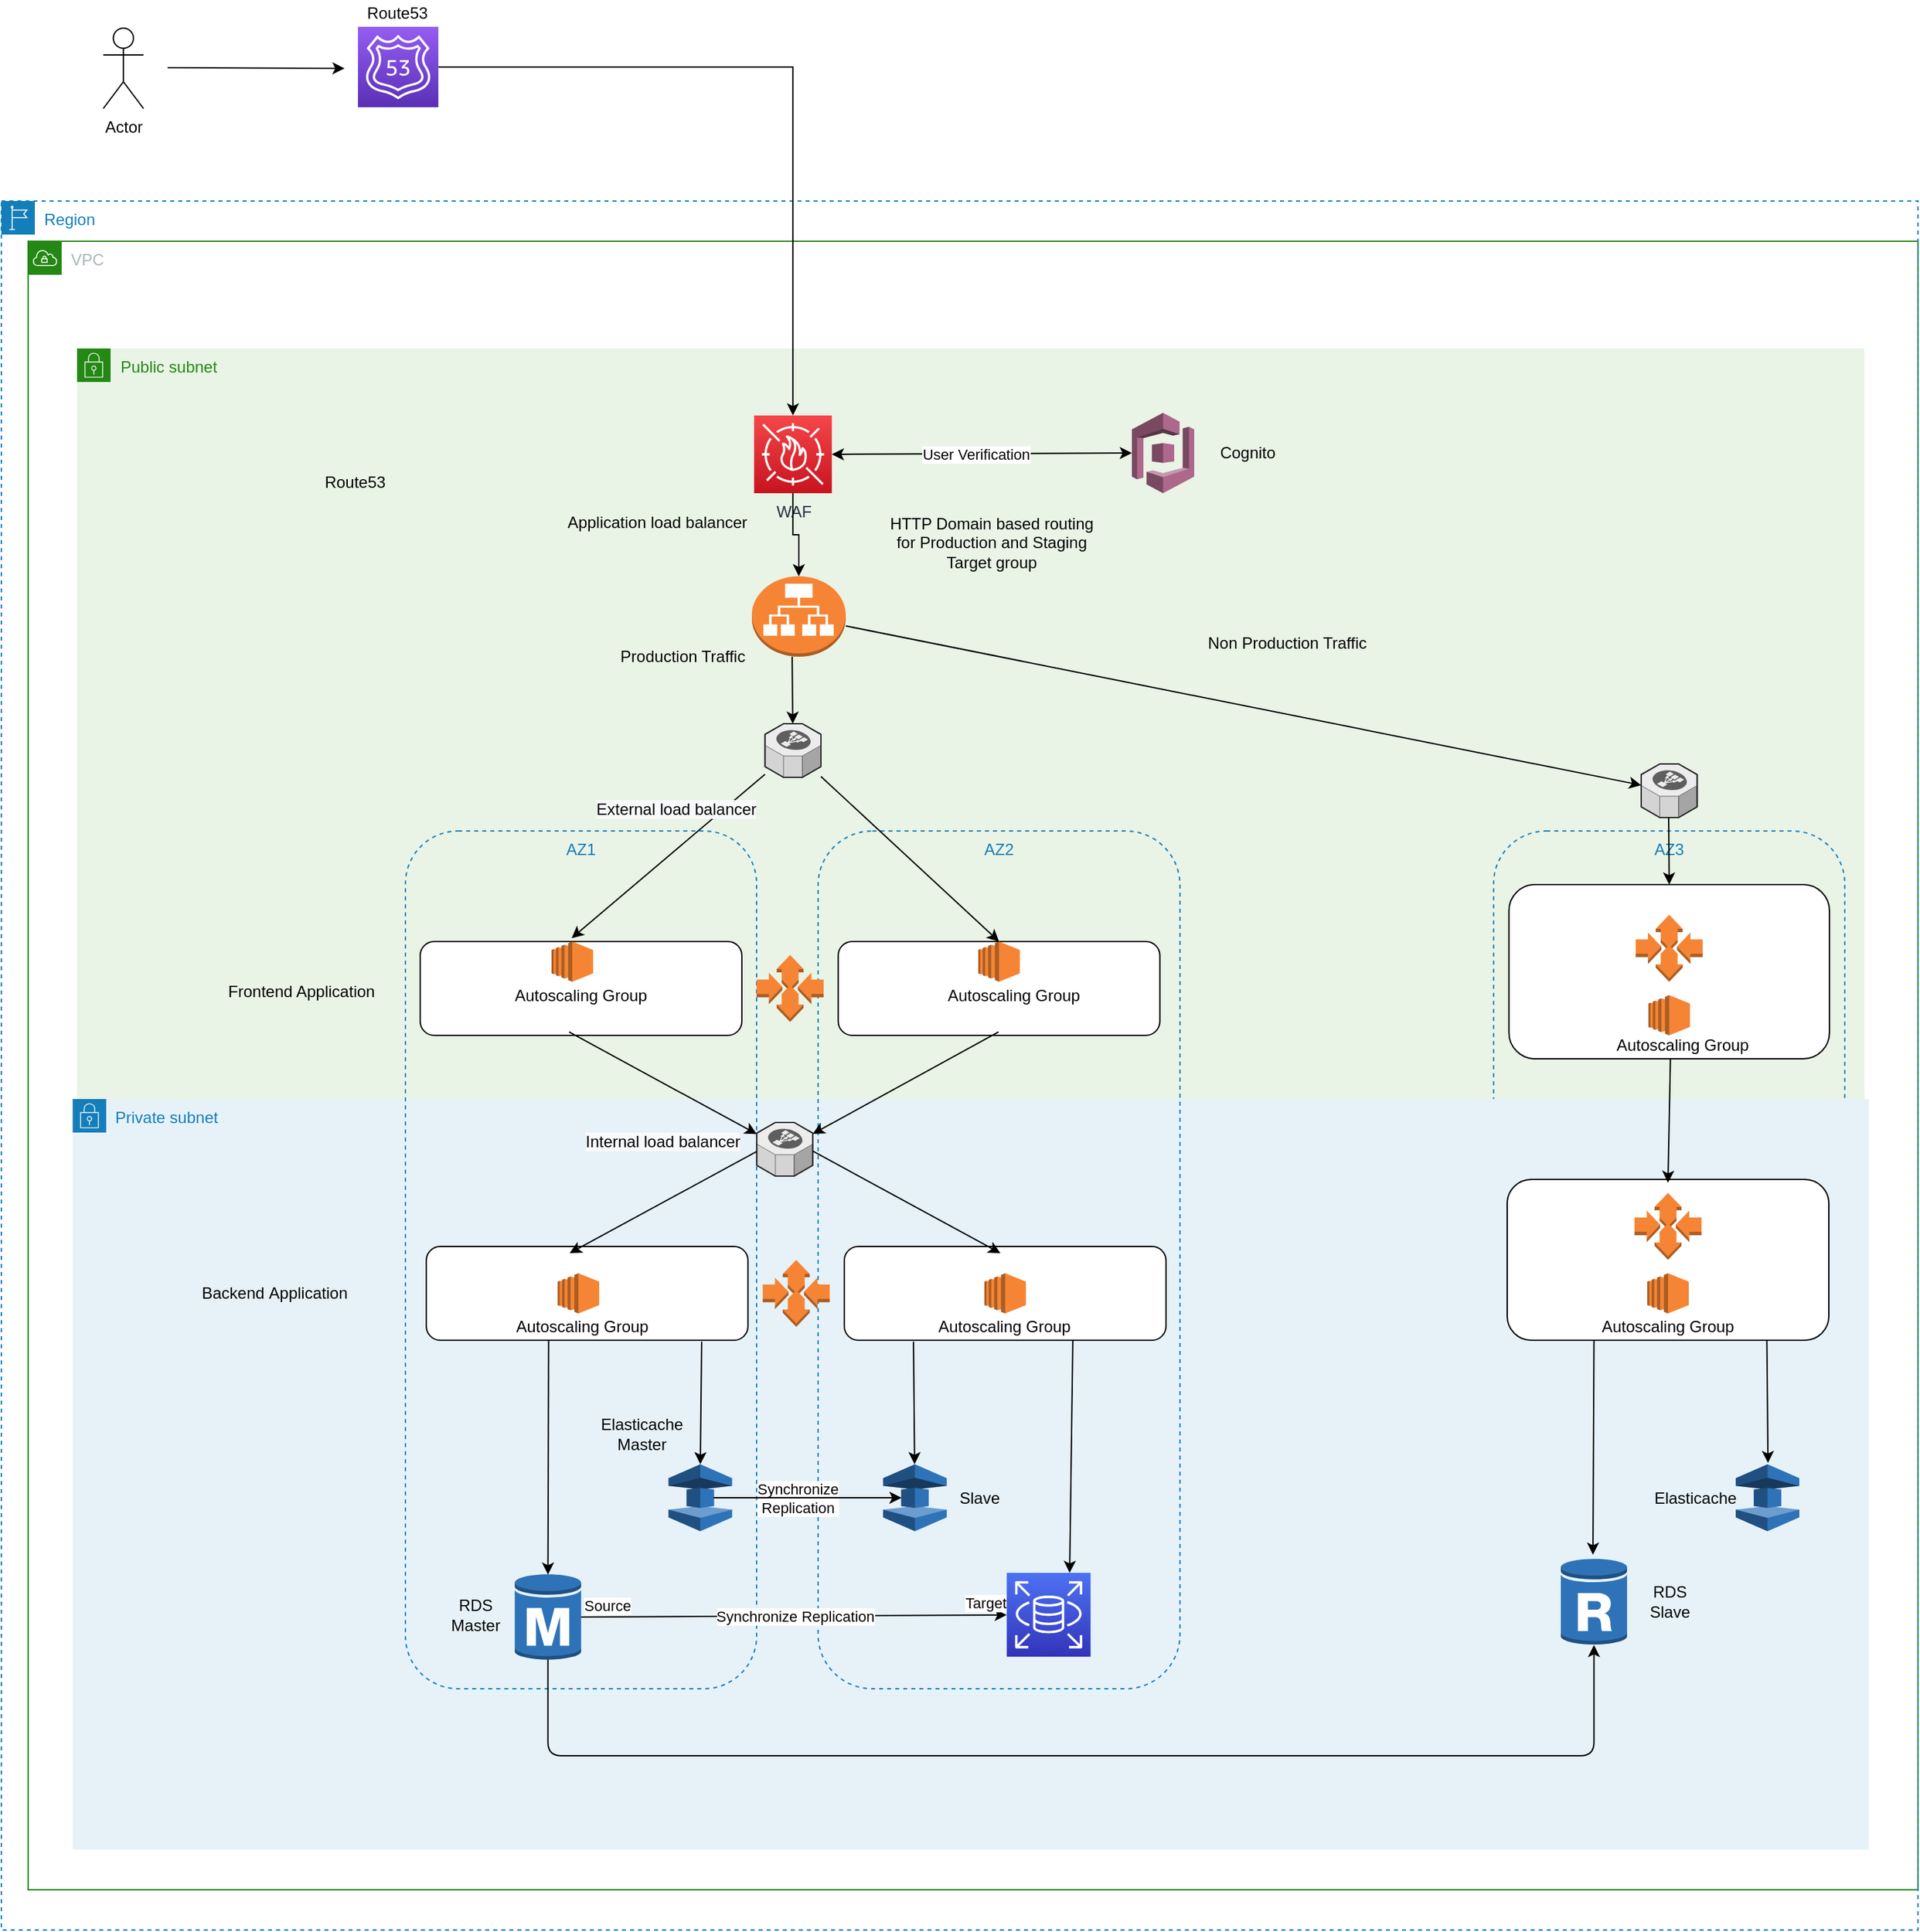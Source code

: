 <mxfile version="17.1.2" type="device"><diagram id="kv3VHcpYNgQOVen5LoKl" name="Page-1"><mxGraphModel dx="4327.5" dy="1087" grid="1" gridSize="10" guides="1" tooltips="1" connect="1" arrows="1" fold="1" page="1" pageScale="1.75" pageWidth="850" pageHeight="1100" math="0" shadow="0"><root><mxCell id="0"/><mxCell id="1" parent="0"/><mxCell id="O0RRBuxmO4MOnWXX6wAz-1" value="VPC" style="points=[[0,0],[0.25,0],[0.5,0],[0.75,0],[1,0],[1,0.25],[1,0.5],[1,0.75],[1,1],[0.75,1],[0.5,1],[0.25,1],[0,1],[0,0.75],[0,0.5],[0,0.25]];outlineConnect=0;gradientColor=none;html=1;whiteSpace=wrap;fontSize=12;fontStyle=0;container=1;pointerEvents=0;collapsible=0;recursiveResize=0;shape=mxgraph.aws4.group;grIcon=mxgraph.aws4.group_vpc;strokeColor=#248814;fillColor=none;verticalAlign=top;align=left;spacingLeft=30;fontColor=#AAB7B8;dashed=0;" parent="1" vertex="1"><mxGeometry x="-1440" y="270" width="1410" height="1230" as="geometry"/></mxCell><mxCell id="O0RRBuxmO4MOnWXX6wAz-3" value="Public subnet" style="points=[[0,0],[0.25,0],[0.5,0],[0.75,0],[1,0],[1,0.25],[1,0.5],[1,0.75],[1,1],[0.75,1],[0.5,1],[0.25,1],[0,1],[0,0.75],[0,0.5],[0,0.25]];outlineConnect=0;gradientColor=none;html=1;whiteSpace=wrap;fontSize=12;fontStyle=0;container=1;pointerEvents=0;collapsible=0;recursiveResize=0;shape=mxgraph.aws4.group;grIcon=mxgraph.aws4.group_security_group;grStroke=0;strokeColor=#248814;fillColor=#E9F3E6;verticalAlign=top;align=left;spacingLeft=30;fontColor=#248814;dashed=0;" parent="O0RRBuxmO4MOnWXX6wAz-1" vertex="1"><mxGeometry x="36.5" y="80" width="1333.5" height="1000" as="geometry"/></mxCell><mxCell id="vxHsugT906VIYX65I50V-5" value="WAF" style="points=[[0,0,0],[0.25,0,0],[0.5,0,0],[0.75,0,0],[1,0,0],[0,1,0],[0.25,1,0],[0.5,1,0],[0.75,1,0],[1,1,0],[0,0.25,0],[0,0.5,0],[0,0.75,0],[1,0.25,0],[1,0.5,0],[1,0.75,0]];outlineConnect=0;fontColor=#232F3E;gradientColor=#F54749;gradientDirection=north;fillColor=#C7131F;strokeColor=#ffffff;dashed=0;verticalLabelPosition=bottom;verticalAlign=top;align=center;html=1;fontSize=12;fontStyle=0;aspect=fixed;shape=mxgraph.aws4.resourceIcon;resIcon=mxgraph.aws4.waf;" parent="O0RRBuxmO4MOnWXX6wAz-3" vertex="1"><mxGeometry x="505.13" y="50" width="58" height="58" as="geometry"/></mxCell><mxCell id="nn303e6xV_87XZqFVzn6-39" value="" style="verticalLabelPosition=bottom;html=1;verticalAlign=top;strokeWidth=1;align=center;outlineConnect=0;dashed=0;outlineConnect=0;shape=mxgraph.aws3d.elasticLoadBalancing;fillColor=#ECECEC;strokeColor=#5E5E5E;aspect=fixed;rounded=1;" parent="O0RRBuxmO4MOnWXX6wAz-3" vertex="1"><mxGeometry x="1167" y="310" width="41.74" height="40" as="geometry"/></mxCell><mxCell id="O0RRBuxmO4MOnWXX6wAz-6" value="" style="outlineConnect=0;dashed=0;verticalLabelPosition=bottom;verticalAlign=top;align=center;html=1;shape=mxgraph.aws3.cognito;fillColor=#AD688B;gradientColor=none;" parent="O0RRBuxmO4MOnWXX6wAz-3" vertex="1"><mxGeometry x="787" y="48" width="46.5" height="60" as="geometry"/></mxCell><mxCell id="O0RRBuxmO4MOnWXX6wAz-7" value="" style="endArrow=classic;startArrow=classic;html=1;rounded=0;entryX=0;entryY=0.5;entryDx=0;entryDy=0;entryPerimeter=0;exitX=1;exitY=0.5;exitDx=0;exitDy=0;exitPerimeter=0;" parent="O0RRBuxmO4MOnWXX6wAz-3" source="vxHsugT906VIYX65I50V-5" target="O0RRBuxmO4MOnWXX6wAz-6" edge="1"><mxGeometry width="50" height="50" relative="1" as="geometry"><mxPoint x="533.5" y="220" as="sourcePoint"/><mxPoint x="583.5" y="170" as="targetPoint"/></mxGeometry></mxCell><mxCell id="O0RRBuxmO4MOnWXX6wAz-9" value="User Verification" style="edgeLabel;html=1;align=center;verticalAlign=middle;resizable=0;points=[];" parent="O0RRBuxmO4MOnWXX6wAz-7" vertex="1" connectable="0"><mxGeometry x="-0.245" y="3" relative="1" as="geometry"><mxPoint x="23" y="3" as="offset"/></mxGeometry></mxCell><mxCell id="O0RRBuxmO4MOnWXX6wAz-8" value="Cognito" style="text;html=1;strokeColor=none;fillColor=none;align=center;verticalAlign=middle;whiteSpace=wrap;rounded=0;" parent="O0RRBuxmO4MOnWXX6wAz-3" vertex="1"><mxGeometry x="843.5" y="63" width="60" height="30" as="geometry"/></mxCell><mxCell id="nn303e6xV_87XZqFVzn6-43" value="&lt;span style=&quot;color: rgba(0 , 0 , 0 , 0) ; font-family: monospace ; font-size: 0px&quot;&gt;%3CmxGraphModel%3E%3Croot%3E%3CmxCell%20id%3D%220%22%2F%3E%3CmxCell%20id%3D%221%22%20parent%3D%220%22%2F%3E%3CmxCell%20id%3D%222%22%20value%3D%22%22%20style%3D%22outlineConnect%3D0%3Bdashed%3D0%3BverticalLabelPosition%3Dbottom%3BverticalAlign%3Dtop%3Balign%3Dcenter%3Bhtml%3D1%3Bshape%3Dmxgraph.aws3.ec2%3BfillColor%3D%23F58534%3BgradientColor%3Dnone%3Brounded%3D1%3B%22%20vertex%3D%221%22%20parent%3D%221%22%3E%3CmxGeometry%20x%3D%22377%22%20y%3D%22460%22%20width%3D%2231%22%20height%3D%2230%22%20as%3D%22geometry%22%2F%3E%3C%2FmxCell%3E%3C%2Froot%3E%3C%2FmxGraphModel%3E&lt;/span&gt;" style="rounded=1;whiteSpace=wrap;html=1;" parent="O0RRBuxmO4MOnWXX6wAz-3" vertex="1"><mxGeometry x="1068.31" y="400" width="239.13" height="130" as="geometry"/></mxCell><mxCell id="O0RRBuxmO4MOnWXX6wAz-10" value="AZ3" style="fillColor=none;strokeColor=#147EBA;dashed=1;verticalAlign=top;fontStyle=0;fontColor=#147EBA;rounded=1;" parent="O0RRBuxmO4MOnWXX6wAz-3" vertex="1"><mxGeometry x="1056.87" y="360" width="262" height="640" as="geometry"/></mxCell><mxCell id="nn303e6xV_87XZqFVzn6-19" value="Frontend Application" style="text;html=1;strokeColor=none;fillColor=none;align=center;verticalAlign=middle;whiteSpace=wrap;rounded=0;" parent="O0RRBuxmO4MOnWXX6wAz-3" vertex="1"><mxGeometry x="103.5" y="470" width="128" height="20" as="geometry"/></mxCell><mxCell id="nn303e6xV_87XZqFVzn6-37" value="" style="verticalLabelPosition=bottom;html=1;verticalAlign=top;strokeWidth=1;align=center;outlineConnect=0;dashed=0;outlineConnect=0;shape=mxgraph.aws3d.elasticLoadBalancing;fillColor=#ECECEC;strokeColor=#5E5E5E;aspect=fixed;rounded=1;direction=east;" parent="O0RRBuxmO4MOnWXX6wAz-3" vertex="1"><mxGeometry x="513.26" y="280" width="41.74" height="40" as="geometry"/></mxCell><mxCell id="vxHsugT906VIYX65I50V-11" value="" style="outlineConnect=0;dashed=0;verticalLabelPosition=bottom;verticalAlign=top;align=center;html=1;shape=mxgraph.aws3.application_load_balancer;fillColor=#F58534;gradientColor=none;" parent="O0RRBuxmO4MOnWXX6wAz-3" vertex="1"><mxGeometry x="503.5" y="170" width="70" height="60" as="geometry"/></mxCell><mxCell id="vxHsugT906VIYX65I50V-18" value="" style="endArrow=classic;html=1;" parent="O0RRBuxmO4MOnWXX6wAz-3" source="vxHsugT906VIYX65I50V-11" target="nn303e6xV_87XZqFVzn6-39" edge="1"><mxGeometry width="50" height="50" relative="1" as="geometry"><mxPoint x="547" y="270" as="sourcePoint"/><mxPoint x="1157" y="290" as="targetPoint"/></mxGeometry></mxCell><mxCell id="O0RRBuxmO4MOnWXX6wAz-5" value="" style="edgeStyle=orthogonalEdgeStyle;rounded=0;orthogonalLoop=1;jettySize=auto;html=1;entryX=0.5;entryY=0;entryDx=0;entryDy=0;entryPerimeter=0;" parent="O0RRBuxmO4MOnWXX6wAz-3" source="vxHsugT906VIYX65I50V-5" target="vxHsugT906VIYX65I50V-11" edge="1"><mxGeometry relative="1" as="geometry"/></mxCell><mxCell id="vxHsugT906VIYX65I50V-19" value="" style="endArrow=classic;html=1;exitX=0.429;exitY=1;exitDx=0;exitDy=0;exitPerimeter=0;" parent="O0RRBuxmO4MOnWXX6wAz-3" source="vxHsugT906VIYX65I50V-11" target="nn303e6xV_87XZqFVzn6-37" edge="1"><mxGeometry width="50" height="50" relative="1" as="geometry"><mxPoint x="177" y="260" as="sourcePoint"/><mxPoint x="532" y="290" as="targetPoint"/></mxGeometry></mxCell><mxCell id="O0RRBuxmO4MOnWXX6wAz-2" value="Private subnet" style="points=[[0,0],[0.25,0],[0.5,0],[0.75,0],[1,0],[1,0.25],[1,0.5],[1,0.75],[1,1],[0.75,1],[0.5,1],[0.25,1],[0,1],[0,0.75],[0,0.5],[0,0.25]];outlineConnect=0;gradientColor=none;html=1;whiteSpace=wrap;fontSize=12;fontStyle=0;container=1;pointerEvents=0;collapsible=0;recursiveResize=0;shape=mxgraph.aws4.group;grIcon=mxgraph.aws4.group_security_group;grStroke=0;strokeColor=#147EBA;fillColor=#E6F2F8;verticalAlign=top;align=left;spacingLeft=30;fontColor=#147EBA;dashed=0;" parent="O0RRBuxmO4MOnWXX6wAz-1" vertex="1"><mxGeometry x="33.25" y="640" width="1340" height="560" as="geometry"/></mxCell><mxCell id="vxHsugT906VIYX65I50V-12" value="Application load balancer" style="text;html=1;align=center;verticalAlign=middle;resizable=0;points=[];autosize=1;" parent="O0RRBuxmO4MOnWXX6wAz-2" vertex="1"><mxGeometry x="360.25" y="-440" width="150" height="20" as="geometry"/></mxCell><mxCell id="nn303e6xV_87XZqFVzn6-3" value="AZ1" style="fillColor=none;strokeColor=#147EBA;dashed=1;verticalAlign=top;fontStyle=0;fontColor=#147EBA;rounded=1;" parent="O0RRBuxmO4MOnWXX6wAz-2" vertex="1"><mxGeometry x="248.25" y="-200" width="262" height="640" as="geometry"/></mxCell><mxCell id="nn303e6xV_87XZqFVzn6-4" value="AZ2" style="fillColor=none;strokeColor=#147EBA;dashed=1;verticalAlign=top;fontStyle=0;fontColor=#147EBA;rounded=1;" parent="O0RRBuxmO4MOnWXX6wAz-2" vertex="1"><mxGeometry x="556.12" y="-200" width="270" height="640" as="geometry"/></mxCell><mxCell id="nn303e6xV_87XZqFVzn6-5" value="" style="rounded=1;whiteSpace=wrap;html=1;" parent="O0RRBuxmO4MOnWXX6wAz-2" vertex="1"><mxGeometry x="259.25" y="-117.5" width="240" height="70" as="geometry"/></mxCell><mxCell id="nn303e6xV_87XZqFVzn6-6" value="&lt;span style=&quot;color: rgba(0 , 0 , 0 , 0) ; font-family: monospace ; font-size: 0px&quot;&gt;%3CmxGraphModel%3E%3Croot%3E%3CmxCell%20id%3D%220%22%2F%3E%3CmxCell%20id%3D%221%22%20parent%3D%220%22%2F%3E%3CmxCell%20id%3D%222%22%20value%3D%22%22%20style%3D%22outlineConnect%3D0%3Bdashed%3D0%3BverticalLabelPosition%3Dbottom%3BverticalAlign%3Dtop%3Balign%3Dcenter%3Bhtml%3D1%3Bshape%3Dmxgraph.aws3.ec2%3BfillColor%3D%23F58534%3BgradientColor%3Dnone%3Brounded%3D1%3B%22%20vertex%3D%221%22%20parent%3D%221%22%3E%3CmxGeometry%20x%3D%22377%22%20y%3D%22460%22%20width%3D%2231%22%20height%3D%2230%22%20as%3D%22geometry%22%2F%3E%3C%2FmxCell%3E%3C%2Froot%3E%3C%2FmxGraphModel%3E&lt;/span&gt;" style="rounded=1;whiteSpace=wrap;html=1;" parent="O0RRBuxmO4MOnWXX6wAz-2" vertex="1"><mxGeometry x="571.12" y="-117.5" width="240" height="70" as="geometry"/></mxCell><mxCell id="nn303e6xV_87XZqFVzn6-7" value="" style="rounded=1;whiteSpace=wrap;html=1;" parent="O0RRBuxmO4MOnWXX6wAz-2" vertex="1"><mxGeometry x="263.82" y="110" width="240" height="70" as="geometry"/></mxCell><mxCell id="nn303e6xV_87XZqFVzn6-8" value="" style="rounded=1;whiteSpace=wrap;html=1;" parent="O0RRBuxmO4MOnWXX6wAz-2" vertex="1"><mxGeometry x="575.69" y="110" width="240" height="70" as="geometry"/></mxCell><mxCell id="nn303e6xV_87XZqFVzn6-9" value="" style="outlineConnect=0;dashed=0;verticalLabelPosition=bottom;verticalAlign=top;align=center;html=1;shape=mxgraph.aws3.ec2;fillColor=#F58534;gradientColor=none;rounded=1;" parent="O0RRBuxmO4MOnWXX6wAz-2" vertex="1"><mxGeometry x="357.25" y="-117.5" width="31" height="30" as="geometry"/></mxCell><mxCell id="nn303e6xV_87XZqFVzn6-10" value="" style="outlineConnect=0;dashed=0;verticalLabelPosition=bottom;verticalAlign=top;align=center;html=1;shape=mxgraph.aws3.ec2;fillColor=#F58534;gradientColor=none;rounded=1;" parent="O0RRBuxmO4MOnWXX6wAz-2" vertex="1"><mxGeometry x="675.62" y="-117.5" width="31" height="30" as="geometry"/></mxCell><mxCell id="nn303e6xV_87XZqFVzn6-13" value="Autoscaling Group" style="text;html=1;strokeColor=none;fillColor=none;align=center;verticalAlign=middle;whiteSpace=wrap;rounded=0;" parent="O0RRBuxmO4MOnWXX6wAz-2" vertex="1"><mxGeometry x="328.75" y="-87.5" width="101" height="20" as="geometry"/></mxCell><mxCell id="nn303e6xV_87XZqFVzn6-14" value="Autoscaling Group" style="text;html=1;strokeColor=none;fillColor=none;align=center;verticalAlign=middle;whiteSpace=wrap;rounded=0;" parent="O0RRBuxmO4MOnWXX6wAz-2" vertex="1"><mxGeometry x="652.12" y="-87.5" width="101" height="20" as="geometry"/></mxCell><mxCell id="nn303e6xV_87XZqFVzn6-16" value="HTTP Domain based routing for Production and Staging Target group" style="text;html=1;strokeColor=none;fillColor=none;align=center;verticalAlign=middle;whiteSpace=wrap;rounded=0;" parent="O0RRBuxmO4MOnWXX6wAz-2" vertex="1"><mxGeometry x="600.25" y="-440" width="170" height="50" as="geometry"/></mxCell><mxCell id="nn303e6xV_87XZqFVzn6-17" value="" style="outlineConnect=0;dashed=0;verticalLabelPosition=bottom;verticalAlign=top;align=center;html=1;shape=mxgraph.aws3.auto_scaling;fillColor=#F58534;gradientColor=none;rounded=1;" parent="O0RRBuxmO4MOnWXX6wAz-2" vertex="1"><mxGeometry x="510.25" y="-107.5" width="50" height="50" as="geometry"/></mxCell><mxCell id="nn303e6xV_87XZqFVzn6-18" value="" style="outlineConnect=0;dashed=0;verticalLabelPosition=bottom;verticalAlign=top;align=center;html=1;shape=mxgraph.aws3.auto_scaling;fillColor=#F58534;gradientColor=none;rounded=1;" parent="O0RRBuxmO4MOnWXX6wAz-2" vertex="1"><mxGeometry x="514.82" y="120" width="50" height="50" as="geometry"/></mxCell><mxCell id="nn303e6xV_87XZqFVzn6-20" value="Backend&amp;nbsp;Application" style="text;html=1;strokeColor=none;fillColor=none;align=center;verticalAlign=middle;whiteSpace=wrap;rounded=0;" parent="O0RRBuxmO4MOnWXX6wAz-2" vertex="1"><mxGeometry x="86.75" y="135" width="128" height="20" as="geometry"/></mxCell><mxCell id="nn303e6xV_87XZqFVzn6-21" value="" style="outlineConnect=0;dashed=0;verticalLabelPosition=bottom;verticalAlign=top;align=center;html=1;shape=mxgraph.aws3.ec2;fillColor=#F58534;gradientColor=none;rounded=1;" parent="O0RRBuxmO4MOnWXX6wAz-2" vertex="1"><mxGeometry x="361.82" y="130" width="31" height="30" as="geometry"/></mxCell><mxCell id="nn303e6xV_87XZqFVzn6-23" value="Autoscaling Group" style="text;html=1;strokeColor=none;fillColor=none;align=center;verticalAlign=middle;whiteSpace=wrap;rounded=0;" parent="O0RRBuxmO4MOnWXX6wAz-2" vertex="1"><mxGeometry x="329.82" y="160" width="101" height="20" as="geometry"/></mxCell><mxCell id="nn303e6xV_87XZqFVzn6-24" value="" style="outlineConnect=0;dashed=0;verticalLabelPosition=bottom;verticalAlign=top;align=center;html=1;shape=mxgraph.aws3.ec2;fillColor=#F58534;gradientColor=none;rounded=1;" parent="O0RRBuxmO4MOnWXX6wAz-2" vertex="1"><mxGeometry x="680.19" y="130" width="31" height="30" as="geometry"/></mxCell><mxCell id="nn303e6xV_87XZqFVzn6-25" value="Autoscaling Group" style="text;html=1;strokeColor=none;fillColor=none;align=center;verticalAlign=middle;whiteSpace=wrap;rounded=0;" parent="O0RRBuxmO4MOnWXX6wAz-2" vertex="1"><mxGeometry x="645.19" y="160" width="101" height="20" as="geometry"/></mxCell><mxCell id="nn303e6xV_87XZqFVzn6-31" value="Route53" style="text;html=1;strokeColor=none;fillColor=none;align=center;verticalAlign=middle;whiteSpace=wrap;rounded=0;" parent="O0RRBuxmO4MOnWXX6wAz-2" vertex="1"><mxGeometry x="190.25" y="-470" width="40" height="20" as="geometry"/></mxCell><mxCell id="nn303e6xV_87XZqFVzn6-32" value="" style="outlineConnect=0;dashed=0;verticalLabelPosition=bottom;verticalAlign=top;align=center;html=1;shape=mxgraph.aws3.elasticache;fillColor=#2E73B8;gradientColor=none;rounded=1;" parent="O0RRBuxmO4MOnWXX6wAz-2" vertex="1"><mxGeometry x="444.5" y="272.5" width="47.5" height="50" as="geometry"/></mxCell><mxCell id="nn303e6xV_87XZqFVzn6-34" value="" style="outlineConnect=0;dashed=0;verticalLabelPosition=bottom;verticalAlign=top;align=center;html=1;shape=mxgraph.aws3.elasticache;fillColor=#2E73B8;gradientColor=none;rounded=1;" parent="O0RRBuxmO4MOnWXX6wAz-2" vertex="1"><mxGeometry x="604.62" y="272.5" width="47.5" height="50" as="geometry"/></mxCell><mxCell id="nn303e6xV_87XZqFVzn6-44" value="" style="rounded=1;whiteSpace=wrap;html=1;" parent="O0RRBuxmO4MOnWXX6wAz-2" vertex="1"><mxGeometry x="1070.25" y="60" width="240" height="120" as="geometry"/></mxCell><mxCell id="nn303e6xV_87XZqFVzn6-45" value="" style="outlineConnect=0;dashed=0;verticalLabelPosition=bottom;verticalAlign=top;align=center;html=1;shape=mxgraph.aws3.ec2;fillColor=#F58534;gradientColor=none;rounded=1;" parent="O0RRBuxmO4MOnWXX6wAz-2" vertex="1"><mxGeometry x="1175.62" y="-77.5" width="31" height="30" as="geometry"/></mxCell><mxCell id="nn303e6xV_87XZqFVzn6-47" value="Autoscaling Group" style="text;html=1;strokeColor=none;fillColor=none;align=center;verticalAlign=middle;whiteSpace=wrap;rounded=0;" parent="O0RRBuxmO4MOnWXX6wAz-2" vertex="1"><mxGeometry x="1151.12" y="-50" width="101" height="20" as="geometry"/></mxCell><mxCell id="nn303e6xV_87XZqFVzn6-48" value="" style="outlineConnect=0;dashed=0;verticalLabelPosition=bottom;verticalAlign=top;align=center;html=1;shape=mxgraph.aws3.ec2;fillColor=#F58534;gradientColor=none;rounded=1;" parent="O0RRBuxmO4MOnWXX6wAz-2" vertex="1"><mxGeometry x="1174.75" y="130" width="31" height="30" as="geometry"/></mxCell><mxCell id="nn303e6xV_87XZqFVzn6-49" value="Autoscaling Group" style="text;html=1;strokeColor=none;fillColor=none;align=center;verticalAlign=middle;whiteSpace=wrap;rounded=0;" parent="O0RRBuxmO4MOnWXX6wAz-2" vertex="1"><mxGeometry x="1139.75" y="160" width="101" height="20" as="geometry"/></mxCell><mxCell id="nn303e6xV_87XZqFVzn6-50" value="" style="outlineConnect=0;dashed=0;verticalLabelPosition=bottom;verticalAlign=top;align=center;html=1;shape=mxgraph.aws3.elasticache;fillColor=#2E73B8;gradientColor=none;rounded=1;" parent="O0RRBuxmO4MOnWXX6wAz-2" vertex="1"><mxGeometry x="1240.75" y="272.5" width="47.5" height="50" as="geometry"/></mxCell><mxCell id="nn303e6xV_87XZqFVzn6-53" value="Slave" style="text;html=1;strokeColor=none;fillColor=none;align=center;verticalAlign=middle;whiteSpace=wrap;rounded=0;" parent="O0RRBuxmO4MOnWXX6wAz-2" vertex="1"><mxGeometry x="656.87" y="287.5" width="40" height="20" as="geometry"/></mxCell><mxCell id="nn303e6xV_87XZqFVzn6-66" value="" style="outlineConnect=0;dashed=0;verticalLabelPosition=bottom;verticalAlign=top;align=center;html=1;shape=mxgraph.aws3.rds_db_instance;fillColor=#2E73B8;gradientColor=none;rounded=1;" parent="O0RRBuxmO4MOnWXX6wAz-2" vertex="1"><mxGeometry x="329.82" y="353.5" width="49.5" height="66" as="geometry"/></mxCell><mxCell id="nn303e6xV_87XZqFVzn6-71" value="" style="points=[[0,0,0],[0.25,0,0],[0.5,0,0],[0.75,0,0],[1,0,0],[0,1,0],[0.25,1,0],[0.5,1,0],[0.75,1,0],[1,1,0],[0,0.25,0],[0,0.5,0],[0,0.75,0],[1,0.25,0],[1,0.5,0],[1,0.75,0]];outlineConnect=0;fontColor=#232F3E;gradientColor=#4D72F3;gradientDirection=north;fillColor=#3334B9;strokeColor=#ffffff;dashed=0;verticalLabelPosition=bottom;verticalAlign=top;align=center;html=1;fontSize=12;fontStyle=0;aspect=fixed;shape=mxgraph.aws4.resourceIcon;resIcon=mxgraph.aws4.rds;rounded=1;" parent="O0RRBuxmO4MOnWXX6wAz-2" vertex="1"><mxGeometry x="696.87" y="353.5" width="62.57" height="62.57" as="geometry"/></mxCell><mxCell id="nn303e6xV_87XZqFVzn6-84" value="" style="endArrow=classic;html=1;exitX=0.463;exitY=0.964;exitDx=0;exitDy=0;exitPerimeter=0;" parent="O0RRBuxmO4MOnWXX6wAz-2" source="nn303e6xV_87XZqFVzn6-5" target="nn303e6xV_87XZqFVzn6-105" edge="1"><mxGeometry width="50" height="50" relative="1" as="geometry"><mxPoint x="860.25" y="170" as="sourcePoint"/><mxPoint x="370.25" as="targetPoint"/></mxGeometry></mxCell><mxCell id="nn303e6xV_87XZqFVzn6-85" value="" style="endArrow=classic;html=1;exitX=0.463;exitY=0.964;exitDx=0;exitDy=0;exitPerimeter=0;" parent="O0RRBuxmO4MOnWXX6wAz-2" target="nn303e6xV_87XZqFVzn6-105" edge="1"><mxGeometry width="50" height="50" relative="1" as="geometry"><mxPoint x="690.74" y="-50.02" as="sourcePoint"/><mxPoint x="690.62" as="targetPoint"/></mxGeometry></mxCell><mxCell id="nn303e6xV_87XZqFVzn6-87" value="" style="endArrow=classic;html=1;exitX=0.215;exitY=1.014;exitDx=0;exitDy=0;exitPerimeter=0;" parent="O0RRBuxmO4MOnWXX6wAz-2" source="nn303e6xV_87XZqFVzn6-8" target="nn303e6xV_87XZqFVzn6-34" edge="1"><mxGeometry width="50" height="50" relative="1" as="geometry"><mxPoint x="695.31" y="180" as="sourcePoint"/><mxPoint x="695.19" y="230.02" as="targetPoint"/></mxGeometry></mxCell><mxCell id="nn303e6xV_87XZqFVzn6-88" value="" style="endArrow=classic;html=1;exitX=0.856;exitY=1.014;exitDx=0;exitDy=0;entryX=0.5;entryY=0;entryDx=0;entryDy=0;entryPerimeter=0;exitPerimeter=0;" parent="O0RRBuxmO4MOnWXX6wAz-2" source="nn303e6xV_87XZqFVzn6-7" target="nn303e6xV_87XZqFVzn6-32" edge="1"><mxGeometry width="50" height="50" relative="1" as="geometry"><mxPoint x="379.82" y="180" as="sourcePoint"/><mxPoint x="380.119" y="272.5" as="targetPoint"/></mxGeometry></mxCell><mxCell id="nn303e6xV_87XZqFVzn6-89" value="" style="endArrow=classic;html=1;entryX=0.5;entryY=0.02;entryDx=0;entryDy=0;entryPerimeter=0;exitX=0.25;exitY=1;exitDx=0;exitDy=0;" parent="O0RRBuxmO4MOnWXX6wAz-2" source="nn303e6xV_87XZqFVzn6-23" target="nn303e6xV_87XZqFVzn6-66" edge="1"><mxGeometry width="50" height="50" relative="1" as="geometry"><mxPoint x="374.82" y="187.5" as="sourcePoint"/><mxPoint x="456.57" y="282.5" as="targetPoint"/></mxGeometry></mxCell><mxCell id="nn303e6xV_87XZqFVzn6-92" value="RDS&lt;br&gt;Master" style="text;html=1;strokeColor=none;fillColor=none;align=center;verticalAlign=middle;whiteSpace=wrap;rounded=0;" parent="O0RRBuxmO4MOnWXX6wAz-2" vertex="1"><mxGeometry x="280.25" y="374.79" width="40" height="20" as="geometry"/></mxCell><mxCell id="nn303e6xV_87XZqFVzn6-94" value="Elasticache Master" style="text;html=1;strokeColor=none;fillColor=none;align=center;verticalAlign=middle;whiteSpace=wrap;rounded=0;" parent="O0RRBuxmO4MOnWXX6wAz-2" vertex="1"><mxGeometry x="404.5" y="240" width="40" height="20" as="geometry"/></mxCell><mxCell id="nn303e6xV_87XZqFVzn6-95" value="sdf" style="endArrow=classic;html=1;exitX=1;exitY=0.5;exitDx=0;exitDy=0;exitPerimeter=0;" parent="O0RRBuxmO4MOnWXX6wAz-2" source="nn303e6xV_87XZqFVzn6-66" target="nn303e6xV_87XZqFVzn6-71" edge="1"><mxGeometry relative="1" as="geometry"><mxPoint x="804.82" y="87.5" as="sourcePoint"/><mxPoint x="964.82" y="87.5" as="targetPoint"/></mxGeometry></mxCell><mxCell id="nn303e6xV_87XZqFVzn6-96" value="Synchronize Replication" style="edgeLabel;resizable=0;html=1;align=center;verticalAlign=middle;" parent="nn303e6xV_87XZqFVzn6-95" connectable="0" vertex="1"><mxGeometry relative="1" as="geometry"/></mxCell><mxCell id="nn303e6xV_87XZqFVzn6-97" value="Source" style="edgeLabel;resizable=0;html=1;align=left;verticalAlign=bottom;" parent="nn303e6xV_87XZqFVzn6-95" connectable="0" vertex="1"><mxGeometry x="-1" relative="1" as="geometry"/></mxCell><mxCell id="nn303e6xV_87XZqFVzn6-98" value="Target" style="edgeLabel;resizable=0;html=1;align=right;verticalAlign=bottom;" parent="nn303e6xV_87XZqFVzn6-95" connectable="0" vertex="1"><mxGeometry x="1" relative="1" as="geometry"/></mxCell><mxCell id="nn303e6xV_87XZqFVzn6-99" value="" style="endArrow=classic;html=1;" parent="O0RRBuxmO4MOnWXX6wAz-2" source="nn303e6xV_87XZqFVzn6-37" edge="1"><mxGeometry width="50" height="50" relative="1" as="geometry"><mxPoint x="372.37" y="-170.02" as="sourcePoint"/><mxPoint x="372.25" y="-120" as="targetPoint"/></mxGeometry></mxCell><mxCell id="nn303e6xV_87XZqFVzn6-103" value="&lt;span style=&quot;color: rgb(0 , 0 , 0) ; font-family: &amp;#34;helvetica&amp;#34; ; font-size: 12px ; font-style: normal ; font-weight: 400 ; letter-spacing: normal ; text-align: center ; text-indent: 0px ; text-transform: none ; word-spacing: 0px ; background-color: rgb(248 , 249 , 250) ; display: inline ; float: none&quot;&gt;External load balancer&lt;/span&gt;" style="text;whiteSpace=wrap;html=1;" parent="O0RRBuxmO4MOnWXX6wAz-2" vertex="1"><mxGeometry x="388.25" y="-230" width="160" height="30" as="geometry"/></mxCell><mxCell id="nn303e6xV_87XZqFVzn6-105" value="" style="verticalLabelPosition=bottom;html=1;verticalAlign=top;strokeWidth=1;align=center;outlineConnect=0;dashed=0;outlineConnect=0;shape=mxgraph.aws3d.elasticLoadBalancing;fillColor=#ECECEC;strokeColor=#5E5E5E;aspect=fixed;rounded=1;direction=east;" parent="O0RRBuxmO4MOnWXX6wAz-2" vertex="1"><mxGeometry x="510.38" y="17.5" width="41.74" height="40" as="geometry"/></mxCell><mxCell id="nn303e6xV_87XZqFVzn6-106" value="" style="endArrow=classic;html=1;exitX=0.463;exitY=0.964;exitDx=0;exitDy=0;exitPerimeter=0;entryX=-0.018;entryY=0.298;entryDx=0;entryDy=0;entryPerimeter=0;" parent="O0RRBuxmO4MOnWXX6wAz-2" edge="1"><mxGeometry width="50" height="50" relative="1" as="geometry"><mxPoint x="510.25" y="39.16" as="sourcePoint"/><mxPoint x="370.77" y="115" as="targetPoint"/></mxGeometry></mxCell><mxCell id="nn303e6xV_87XZqFVzn6-107" value="" style="endArrow=classic;html=1;exitX=0.463;exitY=0.964;exitDx=0;exitDy=0;exitPerimeter=0;" parent="O0RRBuxmO4MOnWXX6wAz-2" edge="1"><mxGeometry width="50" height="50" relative="1" as="geometry"><mxPoint x="552.12" y="38.83" as="sourcePoint"/><mxPoint x="692.13" y="114.997" as="targetPoint"/></mxGeometry></mxCell><mxCell id="nn303e6xV_87XZqFVzn6-108" value="&lt;span style=&quot;color: rgb(0 , 0 , 0) ; font-family: &amp;#34;helvetica&amp;#34; ; font-size: 12px ; font-style: normal ; font-weight: 400 ; letter-spacing: normal ; text-align: center ; text-indent: 0px ; text-transform: none ; word-spacing: 0px ; background-color: rgb(248 , 249 , 250) ; display: inline ; float: none&quot;&gt;Internal load balancer&lt;/span&gt;" style="text;whiteSpace=wrap;html=1;" parent="O0RRBuxmO4MOnWXX6wAz-2" vertex="1"><mxGeometry x="380.25" y="17.5" width="160" height="30" as="geometry"/></mxCell><mxCell id="nn303e6xV_87XZqFVzn6-109" value="" style="outlineConnect=0;dashed=0;verticalLabelPosition=bottom;verticalAlign=top;align=center;html=1;shape=mxgraph.aws3.auto_scaling;fillColor=#F58534;gradientColor=none;rounded=1;" parent="O0RRBuxmO4MOnWXX6wAz-2" vertex="1"><mxGeometry x="1166.12" y="-137.5" width="50" height="50" as="geometry"/></mxCell><mxCell id="nn303e6xV_87XZqFVzn6-110" value="" style="outlineConnect=0;dashed=0;verticalLabelPosition=bottom;verticalAlign=top;align=center;html=1;shape=mxgraph.aws3.rds_db_instance_read_replica;fillColor=#2E73B8;gradientColor=none;rounded=1;" parent="O0RRBuxmO4MOnWXX6wAz-2" vertex="1"><mxGeometry x="1110.25" y="342" width="49.5" height="66" as="geometry"/></mxCell><mxCell id="nn303e6xV_87XZqFVzn6-111" value="" style="edgeStyle=elbowEdgeStyle;elbow=horizontal;endArrow=classic;html=1;entryX=0.5;entryY=0.99;entryDx=0;entryDy=0;entryPerimeter=0;exitX=0.5;exitY=0.98;exitDx=0;exitDy=0;exitPerimeter=0;" parent="O0RRBuxmO4MOnWXX6wAz-2" source="nn303e6xV_87XZqFVzn6-66" target="nn303e6xV_87XZqFVzn6-110" edge="1"><mxGeometry width="50" height="50" relative="1" as="geometry"><mxPoint x="970.25" y="340" as="sourcePoint"/><mxPoint x="1020.25" y="290" as="targetPoint"/><Array as="points"><mxPoint x="780.25" y="490"/></Array></mxGeometry></mxCell><mxCell id="nn303e6xV_87XZqFVzn6-113" value="" style="endArrow=classic;html=1;entryX=0.75;entryY=0;entryDx=0;entryDy=0;entryPerimeter=0;exitX=1;exitY=1;exitDx=0;exitDy=0;" parent="O0RRBuxmO4MOnWXX6wAz-2" source="nn303e6xV_87XZqFVzn6-25" target="nn303e6xV_87XZqFVzn6-71" edge="1"><mxGeometry width="50" height="50" relative="1" as="geometry"><mxPoint x="390.32" y="190" as="sourcePoint"/><mxPoint x="364.57" y="364.82" as="targetPoint"/></mxGeometry></mxCell><mxCell id="nn303e6xV_87XZqFVzn6-121" value="" style="outlineConnect=0;dashed=0;verticalLabelPosition=bottom;verticalAlign=top;align=center;html=1;shape=mxgraph.aws3.auto_scaling;fillColor=#F58534;gradientColor=none;rounded=1;" parent="O0RRBuxmO4MOnWXX6wAz-2" vertex="1"><mxGeometry x="1165.25" y="70" width="50" height="50" as="geometry"/></mxCell><mxCell id="nn303e6xV_87XZqFVzn6-122" value="" style="endArrow=classic;html=1;exitX=0.75;exitY=1;exitDx=0;exitDy=0;entryX=0.5;entryY=0;entryDx=0;entryDy=0;entryPerimeter=0;" parent="O0RRBuxmO4MOnWXX6wAz-2" edge="1"><mxGeometry width="50" height="50" relative="1" as="geometry"><mxPoint x="1192.03" y="-30" as="sourcePoint"/><mxPoint x="1190.21" y="62.5" as="targetPoint"/></mxGeometry></mxCell><mxCell id="nn303e6xV_87XZqFVzn6-123" value="" style="endArrow=classic;html=1;entryX=0.5;entryY=0;entryDx=0;entryDy=0;" parent="O0RRBuxmO4MOnWXX6wAz-2" edge="1"><mxGeometry width="50" height="50" relative="1" as="geometry"><mxPoint x="1190.75" y="-210" as="sourcePoint"/><mxPoint x="1191.12" y="-160" as="targetPoint"/></mxGeometry></mxCell><mxCell id="nn303e6xV_87XZqFVzn6-124" value="" style="endArrow=classic;html=1;exitX=0.215;exitY=1.014;exitDx=0;exitDy=0;exitPerimeter=0;" parent="O0RRBuxmO4MOnWXX6wAz-2" edge="1"><mxGeometry width="50" height="50" relative="1" as="geometry"><mxPoint x="1264" y="180" as="sourcePoint"/><mxPoint x="1264.848" y="271.52" as="targetPoint"/></mxGeometry></mxCell><mxCell id="nn303e6xV_87XZqFVzn6-125" value="Elasticache" style="text;html=1;strokeColor=none;fillColor=none;align=center;verticalAlign=middle;whiteSpace=wrap;rounded=0;" parent="O0RRBuxmO4MOnWXX6wAz-2" vertex="1"><mxGeometry x="1190.25" y="287.5" width="40" height="20" as="geometry"/></mxCell><mxCell id="nn303e6xV_87XZqFVzn6-126" value="RDS&lt;br&gt;Slave" style="text;html=1;strokeColor=none;fillColor=none;align=center;verticalAlign=middle;whiteSpace=wrap;rounded=0;" parent="O0RRBuxmO4MOnWXX6wAz-2" vertex="1"><mxGeometry x="1171.99" y="365" width="40" height="20" as="geometry"/></mxCell><mxCell id="nn303e6xV_87XZqFVzn6-127" value="Production Traffic" style="text;html=1;align=center;verticalAlign=middle;resizable=0;points=[];autosize=1;" parent="O0RRBuxmO4MOnWXX6wAz-2" vertex="1"><mxGeometry x="399.32" y="-340" width="110" height="20" as="geometry"/></mxCell><mxCell id="nn303e6xV_87XZqFVzn6-128" value="Non Production Traffic" style="text;html=1;align=center;verticalAlign=middle;resizable=0;points=[];autosize=1;" parent="O0RRBuxmO4MOnWXX6wAz-2" vertex="1"><mxGeometry x="840.25" y="-350" width="130" height="20" as="geometry"/></mxCell><mxCell id="nn303e6xV_87XZqFVzn6-129" value="" style="endArrow=classic;html=1;exitX=0.25;exitY=1;exitDx=0;exitDy=0;" parent="O0RRBuxmO4MOnWXX6wAz-2" edge="1"><mxGeometry width="50" height="50" relative="1" as="geometry"><mxPoint x="1135" y="180" as="sourcePoint"/><mxPoint x="1134.25" y="340" as="targetPoint"/></mxGeometry></mxCell><mxCell id="nn303e6xV_87XZqFVzn6-130" value="Synchronize &lt;br&gt;Replication" style="edgeLabel;resizable=0;html=1;align=center;verticalAlign=middle;" parent="O0RRBuxmO4MOnWXX6wAz-2" connectable="0" vertex="1"><mxGeometry x="540.248" y="329.998" as="geometry"><mxPoint y="-32" as="offset"/></mxGeometry></mxCell><mxCell id="nn303e6xV_87XZqFVzn6-131" value="" style="endArrow=classic;html=1;exitX=0.71;exitY=0.5;exitDx=0;exitDy=0;exitPerimeter=0;entryX=0.29;entryY=0.5;entryDx=0;entryDy=0;entryPerimeter=0;" parent="O0RRBuxmO4MOnWXX6wAz-2" source="nn303e6xV_87XZqFVzn6-32" target="nn303e6xV_87XZqFVzn6-34" edge="1"><mxGeometry width="50" height="50" relative="1" as="geometry"><mxPoint x="590.25" y="180" as="sourcePoint"/><mxPoint x="640.25" y="130" as="targetPoint"/></mxGeometry></mxCell><mxCell id="nn303e6xV_87XZqFVzn6-100" value="" style="endArrow=classic;html=1;entryX=0.5;entryY=0;entryDx=0;entryDy=0;entryPerimeter=0;" parent="O0RRBuxmO4MOnWXX6wAz-1" source="nn303e6xV_87XZqFVzn6-37" target="nn303e6xV_87XZqFVzn6-10" edge="1"><mxGeometry width="50" height="50" relative="1" as="geometry"><mxPoint x="583.5" y="400" as="sourcePoint"/><mxPoint x="415.5" y="530" as="targetPoint"/><Array as="points"/></mxGeometry></mxCell><mxCell id="O0RRBuxmO4MOnWXX6wAz-12" value="Region" style="points=[[0,0],[0.25,0],[0.5,0],[0.75,0],[1,0],[1,0.25],[1,0.5],[1,0.75],[1,1],[0.75,1],[0.5,1],[0.25,1],[0,1],[0,0.75],[0,0.5],[0,0.25]];outlineConnect=0;gradientColor=none;html=1;whiteSpace=wrap;fontSize=12;fontStyle=0;container=1;pointerEvents=0;collapsible=0;recursiveResize=0;shape=mxgraph.aws4.group;grIcon=mxgraph.aws4.group_region;strokeColor=#147EBA;fillColor=none;verticalAlign=top;align=left;spacingLeft=30;fontColor=#147EBA;dashed=1;" parent="O0RRBuxmO4MOnWXX6wAz-1" vertex="1"><mxGeometry x="-20" y="-30" width="1430" height="1290" as="geometry"/></mxCell><mxCell id="vxHsugT906VIYX65I50V-1" value="Actor" style="shape=umlActor;verticalLabelPosition=bottom;verticalAlign=top;html=1;outlineConnect=0;" parent="1" vertex="1"><mxGeometry x="-1383.93" y="111" width="30" height="60" as="geometry"/></mxCell><mxCell id="vxHsugT906VIYX65I50V-2" value="" style="endArrow=classic;html=1;" parent="1" edge="1"><mxGeometry width="50" height="50" relative="1" as="geometry"><mxPoint x="-1335.93" y="140.5" as="sourcePoint"/><mxPoint x="-1203.93" y="141" as="targetPoint"/></mxGeometry></mxCell><mxCell id="nn303e6xV_87XZqFVzn6-30" value="" style="edgeStyle=orthogonalEdgeStyle;rounded=0;orthogonalLoop=1;jettySize=auto;html=1;" parent="1" source="nn303e6xV_87XZqFVzn6-27" target="vxHsugT906VIYX65I50V-5" edge="1"><mxGeometry relative="1" as="geometry"/></mxCell><mxCell id="nn303e6xV_87XZqFVzn6-27" value="" style="points=[[0,0,0],[0.25,0,0],[0.5,0,0],[0.75,0,0],[1,0,0],[0,1,0],[0.25,1,0],[0.5,1,0],[0.75,1,0],[1,1,0],[0,0.25,0],[0,0.5,0],[0,0.75,0],[1,0.25,0],[1,0.5,0],[1,0.75,0]];outlineConnect=0;fontColor=#232F3E;gradientColor=#945DF2;gradientDirection=north;fillColor=#5A30B5;strokeColor=#ffffff;dashed=0;verticalLabelPosition=bottom;verticalAlign=top;align=center;html=1;fontSize=12;fontStyle=0;aspect=fixed;shape=mxgraph.aws4.resourceIcon;resIcon=mxgraph.aws4.route_53;rounded=1;" parent="1" vertex="1"><mxGeometry x="-1193.93" y="110" width="60" height="60" as="geometry"/></mxCell><mxCell id="vxHsugT906VIYX65I50V-10" value="Route53" style="text;html=1;align=center;verticalAlign=middle;resizable=0;points=[];autosize=1;" parent="1" vertex="1"><mxGeometry x="-1195" y="90" width="60" height="20" as="geometry"/></mxCell></root></mxGraphModel></diagram></mxfile>